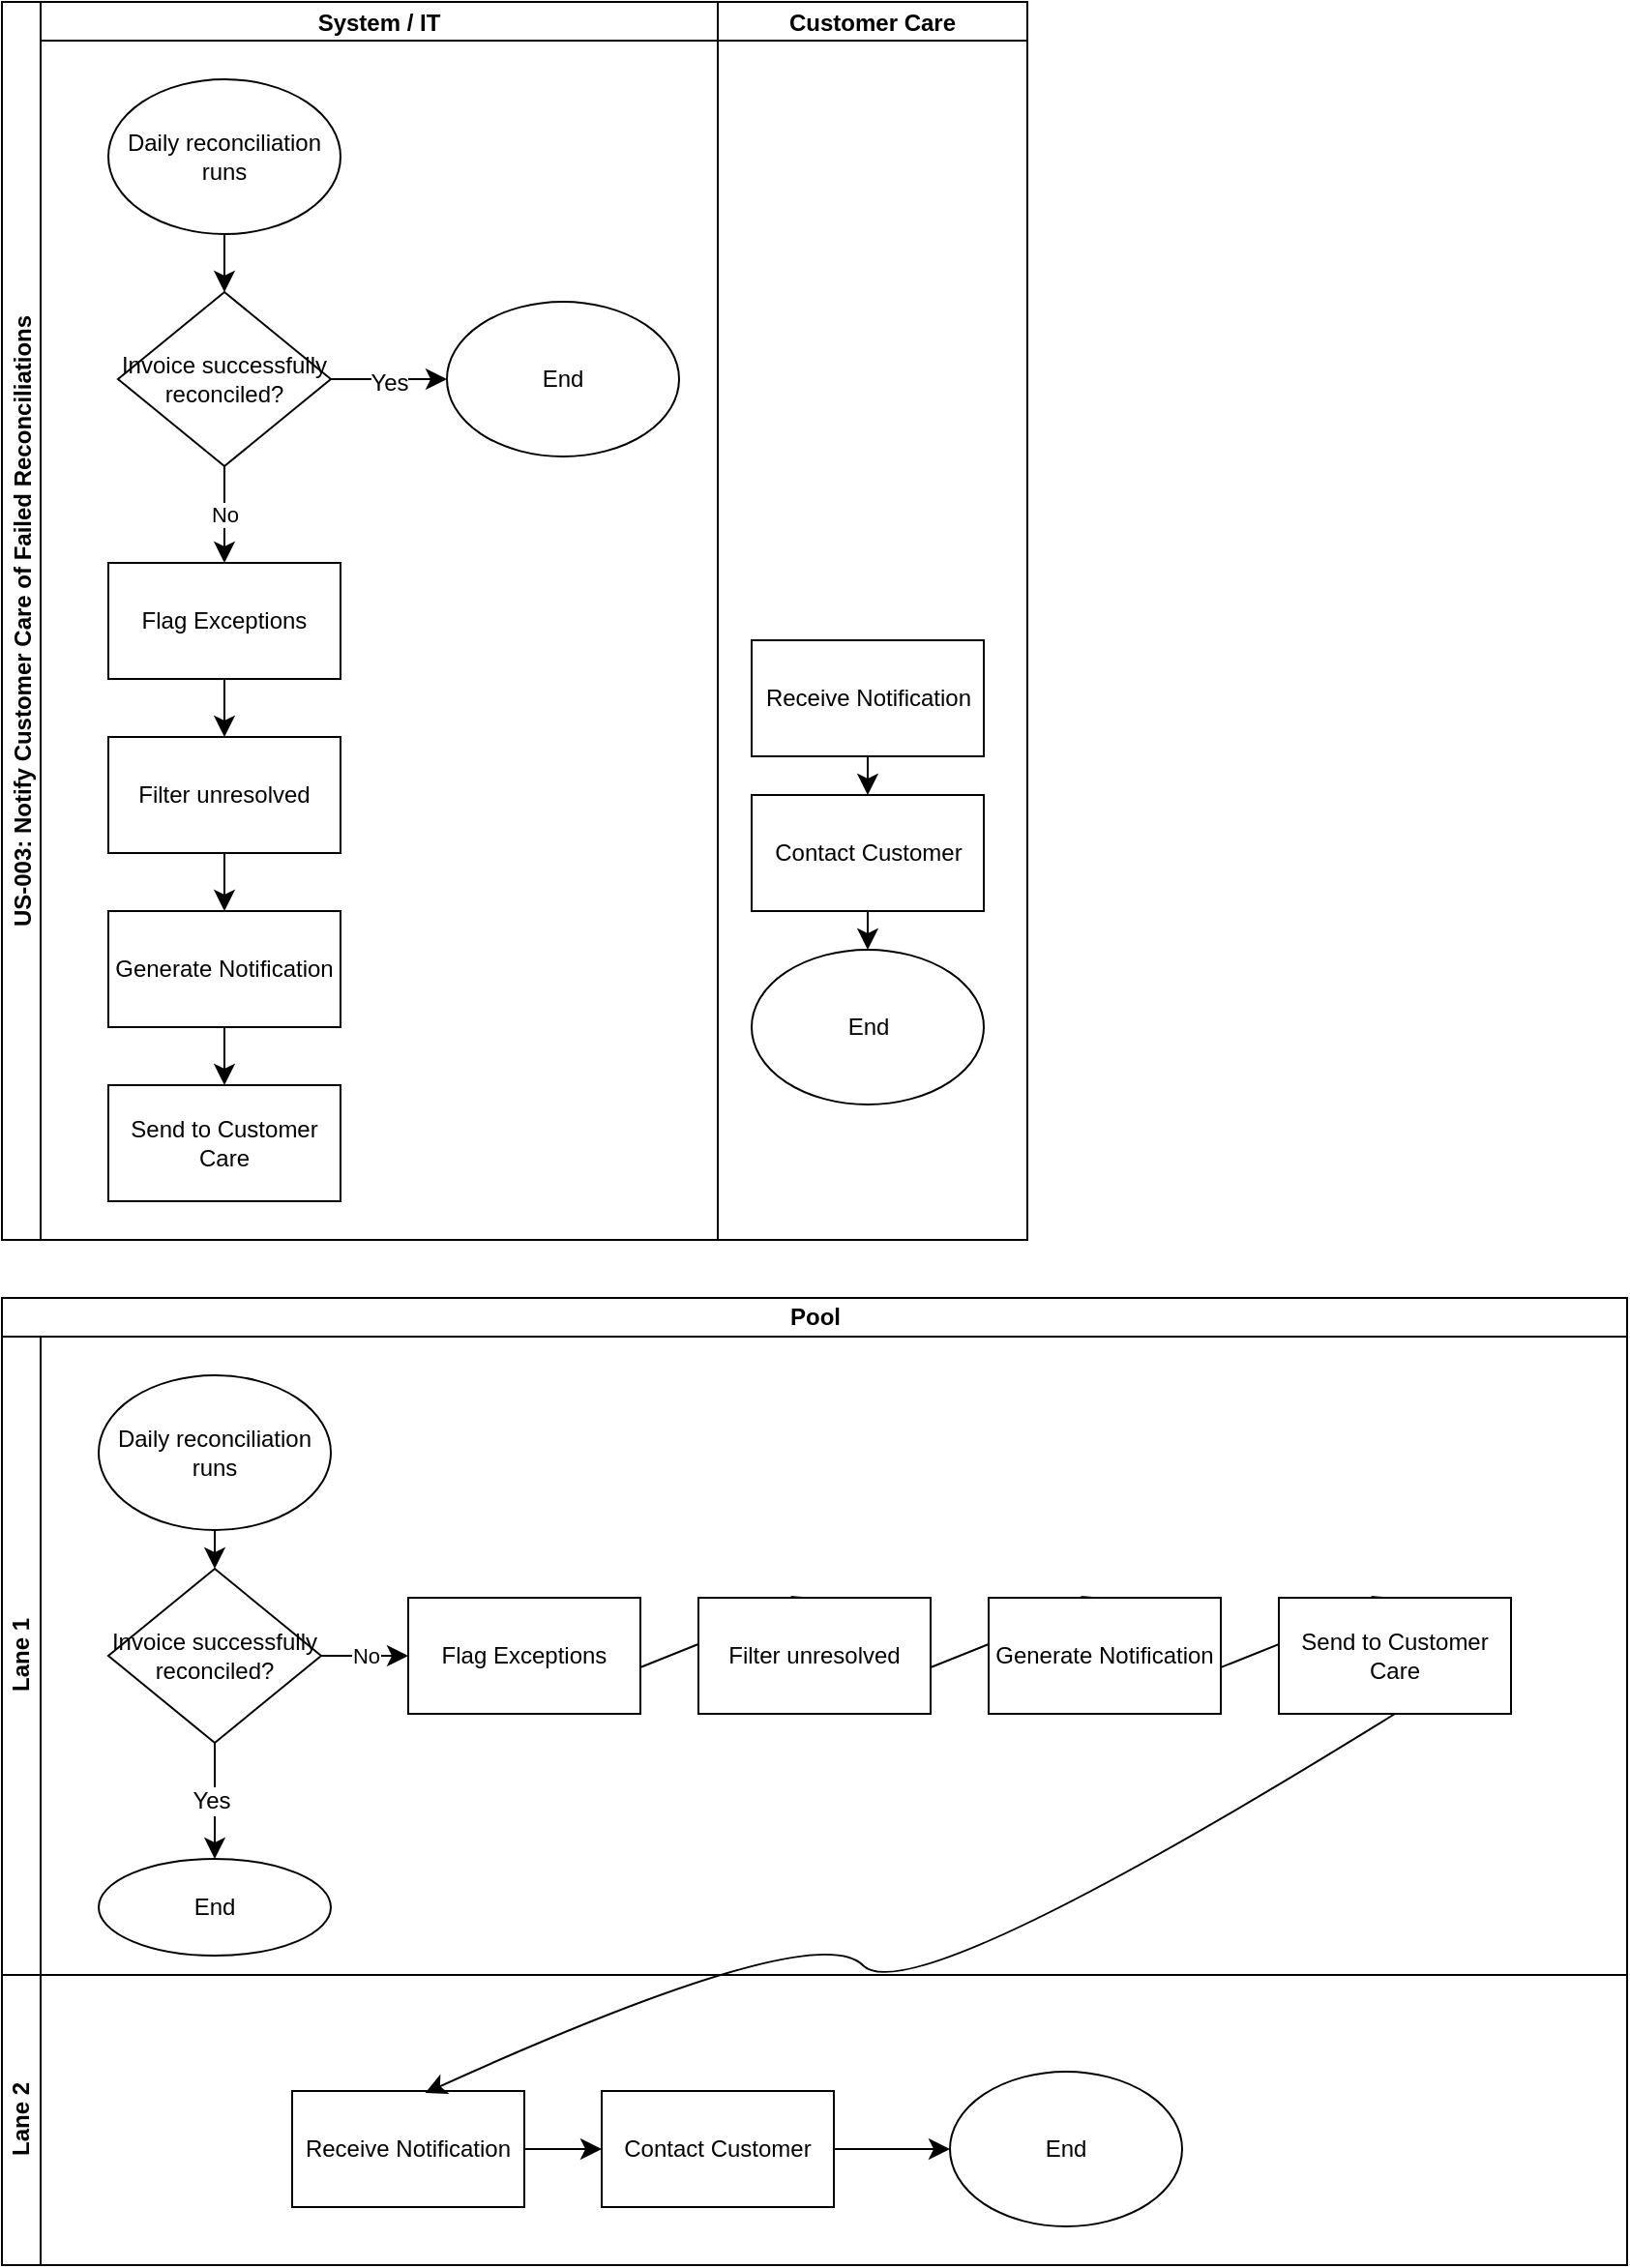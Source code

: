 <mxfile version="28.2.0">
  <diagram name="Page-1" id="ja6Jv6K6E00j63stfY1Q">
    <mxGraphModel dx="2127" dy="2028" grid="1" gridSize="10" guides="1" tooltips="1" connect="1" arrows="0" fold="1" page="0" pageScale="1" pageWidth="827" pageHeight="1169" math="0" shadow="0">
      <root>
        <mxCell id="0" />
        <mxCell id="1" parent="0" />
        <mxCell id="EDjaMZPSDxmGKB74mhdC-24" value="US-003: Notify Customer Care of Failed Reconciliations" style="swimlane;childLayout=stackLayout;resizeParent=1;resizeParentMax=0;startSize=20;horizontal=0;horizontalStack=1;" vertex="1" parent="1">
          <mxGeometry x="-940" y="-900" width="530" height="640" as="geometry" />
        </mxCell>
        <mxCell id="EDjaMZPSDxmGKB74mhdC-25" value="System / IT " style="swimlane;startSize=20;" vertex="1" parent="EDjaMZPSDxmGKB74mhdC-24">
          <mxGeometry x="20" width="350" height="640" as="geometry">
            <mxRectangle x="20" width="32" height="560" as="alternateBounds" />
          </mxGeometry>
        </mxCell>
        <mxCell id="EDjaMZPSDxmGKB74mhdC-9" style="edgeStyle=none;curved=1;rounded=0;orthogonalLoop=1;jettySize=auto;html=1;exitX=0.5;exitY=1;exitDx=0;exitDy=0;entryX=0.5;entryY=0;entryDx=0;entryDy=0;fontSize=12;startSize=8;endSize=8;" edge="1" parent="EDjaMZPSDxmGKB74mhdC-25">
          <mxGeometry relative="1" as="geometry">
            <mxPoint x="95" y="120" as="sourcePoint" />
            <mxPoint x="95" y="150" as="targetPoint" />
          </mxGeometry>
        </mxCell>
        <mxCell id="EDjaMZPSDxmGKB74mhdC-4" value="Invoice successfully reconciled?" style="rhombus;whiteSpace=wrap;html=1;" vertex="1" parent="EDjaMZPSDxmGKB74mhdC-25">
          <mxGeometry x="40" y="150" width="110" height="90" as="geometry" />
        </mxCell>
        <mxCell id="EDjaMZPSDxmGKB74mhdC-16" value="" style="endArrow=classic;html=1;rounded=0;fontSize=12;startSize=8;endSize=8;curved=1;entryX=0.5;entryY=0;entryDx=0;entryDy=0;exitX=0.5;exitY=1;exitDx=0;exitDy=0;" edge="1" parent="EDjaMZPSDxmGKB74mhdC-25" source="EDjaMZPSDxmGKB74mhdC-4" target="EDjaMZPSDxmGKB74mhdC-36">
          <mxGeometry relative="1" as="geometry">
            <mxPoint x="95" y="400" as="sourcePoint" />
            <mxPoint x="95" y="450" as="targetPoint" />
          </mxGeometry>
        </mxCell>
        <mxCell id="EDjaMZPSDxmGKB74mhdC-17" value="No" style="edgeLabel;resizable=0;html=1;;align=center;verticalAlign=middle;" connectable="0" vertex="1" parent="EDjaMZPSDxmGKB74mhdC-16">
          <mxGeometry relative="1" as="geometry" />
        </mxCell>
        <mxCell id="EDjaMZPSDxmGKB74mhdC-39" style="edgeStyle=none;curved=1;rounded=0;orthogonalLoop=1;jettySize=auto;html=1;exitX=0.5;exitY=1;exitDx=0;exitDy=0;entryX=0.5;entryY=0;entryDx=0;entryDy=0;fontSize=12;startSize=8;endSize=8;" edge="1" parent="EDjaMZPSDxmGKB74mhdC-25" source="EDjaMZPSDxmGKB74mhdC-36" target="EDjaMZPSDxmGKB74mhdC-37">
          <mxGeometry relative="1" as="geometry" />
        </mxCell>
        <mxCell id="EDjaMZPSDxmGKB74mhdC-36" value="Flag Exceptions" style="rounded=0;whiteSpace=wrap;html=1;" vertex="1" parent="EDjaMZPSDxmGKB74mhdC-25">
          <mxGeometry x="35" y="290" width="120" height="60" as="geometry" />
        </mxCell>
        <mxCell id="EDjaMZPSDxmGKB74mhdC-40" style="edgeStyle=none;curved=1;rounded=0;orthogonalLoop=1;jettySize=auto;html=1;exitX=0.5;exitY=1;exitDx=0;exitDy=0;entryX=0.5;entryY=0;entryDx=0;entryDy=0;fontSize=12;startSize=8;endSize=8;" edge="1" parent="EDjaMZPSDxmGKB74mhdC-25" source="EDjaMZPSDxmGKB74mhdC-37" target="EDjaMZPSDxmGKB74mhdC-38">
          <mxGeometry relative="1" as="geometry" />
        </mxCell>
        <mxCell id="EDjaMZPSDxmGKB74mhdC-37" value="Filter unresolved" style="rounded=0;whiteSpace=wrap;html=1;" vertex="1" parent="EDjaMZPSDxmGKB74mhdC-25">
          <mxGeometry x="35" y="380" width="120" height="60" as="geometry" />
        </mxCell>
        <mxCell id="EDjaMZPSDxmGKB74mhdC-50" style="edgeStyle=none;curved=1;rounded=0;orthogonalLoop=1;jettySize=auto;html=1;exitX=0.5;exitY=1;exitDx=0;exitDy=0;fontSize=12;startSize=8;endSize=8;entryX=0.5;entryY=0;entryDx=0;entryDy=0;" edge="1" parent="EDjaMZPSDxmGKB74mhdC-25" source="EDjaMZPSDxmGKB74mhdC-38" target="EDjaMZPSDxmGKB74mhdC-47">
          <mxGeometry relative="1" as="geometry">
            <mxPoint x="95" y="550" as="targetPoint" />
          </mxGeometry>
        </mxCell>
        <mxCell id="EDjaMZPSDxmGKB74mhdC-38" value="Generate Notification" style="rounded=0;whiteSpace=wrap;html=1;" vertex="1" parent="EDjaMZPSDxmGKB74mhdC-25">
          <mxGeometry x="35" y="470" width="120" height="60" as="geometry" />
        </mxCell>
        <mxCell id="EDjaMZPSDxmGKB74mhdC-41" value="Daily reconciliation runs" style="ellipse;whiteSpace=wrap;html=1;" vertex="1" parent="EDjaMZPSDxmGKB74mhdC-25">
          <mxGeometry x="35" y="40" width="120" height="80" as="geometry" />
        </mxCell>
        <mxCell id="EDjaMZPSDxmGKB74mhdC-44" value="End" style="ellipse;whiteSpace=wrap;html=1;" vertex="1" parent="EDjaMZPSDxmGKB74mhdC-25">
          <mxGeometry x="210" y="155" width="120" height="80" as="geometry" />
        </mxCell>
        <mxCell id="EDjaMZPSDxmGKB74mhdC-11" value="" style="endArrow=classic;html=1;rounded=0;fontSize=12;startSize=8;endSize=8;curved=1;exitX=1;exitY=0.5;exitDx=0;exitDy=0;" edge="1" parent="EDjaMZPSDxmGKB74mhdC-25" source="EDjaMZPSDxmGKB74mhdC-4" target="EDjaMZPSDxmGKB74mhdC-44">
          <mxGeometry relative="1" as="geometry">
            <mxPoint x="135" y="359.5" as="sourcePoint" />
            <mxPoint x="195" y="290" as="targetPoint" />
          </mxGeometry>
        </mxCell>
        <mxCell id="EDjaMZPSDxmGKB74mhdC-12" value="No" style="edgeLabel;resizable=0;html=1;;align=center;verticalAlign=middle;" connectable="0" vertex="1" parent="EDjaMZPSDxmGKB74mhdC-11">
          <mxGeometry relative="1" as="geometry" />
        </mxCell>
        <mxCell id="EDjaMZPSDxmGKB74mhdC-45" value="Yes" style="edgeLabel;html=1;align=center;verticalAlign=middle;resizable=0;points=[];fontSize=12;" vertex="1" connectable="0" parent="EDjaMZPSDxmGKB74mhdC-11">
          <mxGeometry x="-0.006" y="-2" relative="1" as="geometry">
            <mxPoint as="offset" />
          </mxGeometry>
        </mxCell>
        <mxCell id="EDjaMZPSDxmGKB74mhdC-47" value="Send to Customer Care" style="rounded=0;whiteSpace=wrap;html=1;" vertex="1" parent="EDjaMZPSDxmGKB74mhdC-25">
          <mxGeometry x="35" y="560" width="120" height="60" as="geometry" />
        </mxCell>
        <mxCell id="EDjaMZPSDxmGKB74mhdC-26" value="Customer Care" style="swimlane;startSize=20;" vertex="1" parent="EDjaMZPSDxmGKB74mhdC-24">
          <mxGeometry x="370" width="160" height="640" as="geometry" />
        </mxCell>
        <mxCell id="EDjaMZPSDxmGKB74mhdC-51" style="edgeStyle=none;curved=1;rounded=0;orthogonalLoop=1;jettySize=auto;html=1;exitX=0.5;exitY=1;exitDx=0;exitDy=0;entryX=0.5;entryY=0;entryDx=0;entryDy=0;fontSize=12;startSize=8;endSize=8;" edge="1" parent="EDjaMZPSDxmGKB74mhdC-26" source="EDjaMZPSDxmGKB74mhdC-29" target="EDjaMZPSDxmGKB74mhdC-48">
          <mxGeometry relative="1" as="geometry" />
        </mxCell>
        <mxCell id="EDjaMZPSDxmGKB74mhdC-29" value="Receive Notification" style="rounded=0;whiteSpace=wrap;html=1;" vertex="1" parent="EDjaMZPSDxmGKB74mhdC-26">
          <mxGeometry x="17.5" y="330" width="120" height="60" as="geometry" />
        </mxCell>
        <mxCell id="EDjaMZPSDxmGKB74mhdC-52" style="edgeStyle=none;curved=1;rounded=0;orthogonalLoop=1;jettySize=auto;html=1;exitX=0.5;exitY=1;exitDx=0;exitDy=0;entryX=0.5;entryY=0;entryDx=0;entryDy=0;fontSize=12;startSize=8;endSize=8;" edge="1" parent="EDjaMZPSDxmGKB74mhdC-26" source="EDjaMZPSDxmGKB74mhdC-48" target="EDjaMZPSDxmGKB74mhdC-49">
          <mxGeometry relative="1" as="geometry" />
        </mxCell>
        <mxCell id="EDjaMZPSDxmGKB74mhdC-48" value="Contact Customer" style="rounded=0;whiteSpace=wrap;html=1;" vertex="1" parent="EDjaMZPSDxmGKB74mhdC-26">
          <mxGeometry x="17.5" y="410" width="120" height="60" as="geometry" />
        </mxCell>
        <mxCell id="EDjaMZPSDxmGKB74mhdC-49" value="End" style="ellipse;whiteSpace=wrap;html=1;" vertex="1" parent="EDjaMZPSDxmGKB74mhdC-26">
          <mxGeometry x="17.5" y="490" width="120" height="80" as="geometry" />
        </mxCell>
        <mxCell id="EDjaMZPSDxmGKB74mhdC-53" value="Pool" style="swimlane;childLayout=stackLayout;resizeParent=1;resizeParentMax=0;horizontal=1;startSize=20;horizontalStack=0;html=1;" vertex="1" parent="1">
          <mxGeometry x="-940" y="-230" width="840" height="500" as="geometry" />
        </mxCell>
        <mxCell id="EDjaMZPSDxmGKB74mhdC-54" value="Lane 1" style="swimlane;startSize=20;horizontal=0;html=1;" vertex="1" parent="EDjaMZPSDxmGKB74mhdC-53">
          <mxGeometry y="20" width="840" height="330" as="geometry" />
        </mxCell>
        <mxCell id="EDjaMZPSDxmGKB74mhdC-72" value="Daily reconciliation runs" style="ellipse;whiteSpace=wrap;html=1;" vertex="1" parent="EDjaMZPSDxmGKB74mhdC-54">
          <mxGeometry x="50" y="20" width="120" height="80" as="geometry" />
        </mxCell>
        <mxCell id="EDjaMZPSDxmGKB74mhdC-58" value="Invoice successfully reconciled?" style="rhombus;whiteSpace=wrap;html=1;" vertex="1" parent="EDjaMZPSDxmGKB74mhdC-54">
          <mxGeometry x="55" y="120" width="110" height="90" as="geometry" />
        </mxCell>
        <mxCell id="EDjaMZPSDxmGKB74mhdC-67" value="End" style="ellipse;whiteSpace=wrap;html=1;" vertex="1" parent="EDjaMZPSDxmGKB74mhdC-54">
          <mxGeometry x="50" y="270" width="120" height="50" as="geometry" />
        </mxCell>
        <mxCell id="EDjaMZPSDxmGKB74mhdC-68" value="" style="endArrow=classic;html=1;rounded=0;fontSize=12;startSize=8;endSize=8;curved=1;exitX=0.5;exitY=1;exitDx=0;exitDy=0;" edge="1" parent="EDjaMZPSDxmGKB74mhdC-54" source="EDjaMZPSDxmGKB74mhdC-58" target="EDjaMZPSDxmGKB74mhdC-67">
          <mxGeometry relative="1" as="geometry">
            <mxPoint x="230" y="319.5" as="sourcePoint" />
            <mxPoint x="290" y="250" as="targetPoint" />
          </mxGeometry>
        </mxCell>
        <mxCell id="EDjaMZPSDxmGKB74mhdC-69" value="No" style="edgeLabel;resizable=0;html=1;;align=center;verticalAlign=middle;" connectable="0" vertex="1" parent="EDjaMZPSDxmGKB74mhdC-68">
          <mxGeometry relative="1" as="geometry" />
        </mxCell>
        <mxCell id="EDjaMZPSDxmGKB74mhdC-70" value="Yes" style="edgeLabel;html=1;align=center;verticalAlign=middle;resizable=0;points=[];fontSize=12;" vertex="1" connectable="0" parent="EDjaMZPSDxmGKB74mhdC-68">
          <mxGeometry x="-0.006" y="-2" relative="1" as="geometry">
            <mxPoint as="offset" />
          </mxGeometry>
        </mxCell>
        <mxCell id="EDjaMZPSDxmGKB74mhdC-61" style="edgeStyle=none;curved=1;rounded=0;orthogonalLoop=1;jettySize=auto;html=1;exitX=0.5;exitY=1;exitDx=0;exitDy=0;entryX=0.5;entryY=0;entryDx=0;entryDy=0;fontSize=12;startSize=8;endSize=8;" edge="1" parent="EDjaMZPSDxmGKB74mhdC-54" source="EDjaMZPSDxmGKB74mhdC-62" target="EDjaMZPSDxmGKB74mhdC-64">
          <mxGeometry relative="1" as="geometry" />
        </mxCell>
        <mxCell id="EDjaMZPSDxmGKB74mhdC-62" value="Flag Exceptions" style="rounded=0;whiteSpace=wrap;html=1;" vertex="1" parent="EDjaMZPSDxmGKB74mhdC-54">
          <mxGeometry x="210" y="135" width="120" height="60" as="geometry" />
        </mxCell>
        <mxCell id="EDjaMZPSDxmGKB74mhdC-63" style="edgeStyle=none;curved=1;rounded=0;orthogonalLoop=1;jettySize=auto;html=1;exitX=0.5;exitY=1;exitDx=0;exitDy=0;entryX=0.5;entryY=0;entryDx=0;entryDy=0;fontSize=12;startSize=8;endSize=8;" edge="1" parent="EDjaMZPSDxmGKB74mhdC-54" source="EDjaMZPSDxmGKB74mhdC-64" target="EDjaMZPSDxmGKB74mhdC-66">
          <mxGeometry relative="1" as="geometry" />
        </mxCell>
        <mxCell id="EDjaMZPSDxmGKB74mhdC-64" value="Filter unresolved" style="rounded=0;whiteSpace=wrap;html=1;" vertex="1" parent="EDjaMZPSDxmGKB74mhdC-54">
          <mxGeometry x="360" y="135" width="120" height="60" as="geometry" />
        </mxCell>
        <mxCell id="EDjaMZPSDxmGKB74mhdC-65" style="edgeStyle=none;curved=1;rounded=0;orthogonalLoop=1;jettySize=auto;html=1;exitX=0.5;exitY=1;exitDx=0;exitDy=0;fontSize=12;startSize=8;endSize=8;entryX=0.5;entryY=0;entryDx=0;entryDy=0;" edge="1" parent="EDjaMZPSDxmGKB74mhdC-54" source="EDjaMZPSDxmGKB74mhdC-66" target="EDjaMZPSDxmGKB74mhdC-71">
          <mxGeometry relative="1" as="geometry">
            <mxPoint x="570" y="215" as="targetPoint" />
          </mxGeometry>
        </mxCell>
        <mxCell id="EDjaMZPSDxmGKB74mhdC-66" value="Generate Notification" style="rounded=0;whiteSpace=wrap;html=1;" vertex="1" parent="EDjaMZPSDxmGKB74mhdC-54">
          <mxGeometry x="510" y="135" width="120" height="60" as="geometry" />
        </mxCell>
        <mxCell id="EDjaMZPSDxmGKB74mhdC-71" value="Send to Customer Care" style="rounded=0;whiteSpace=wrap;html=1;" vertex="1" parent="EDjaMZPSDxmGKB74mhdC-54">
          <mxGeometry x="660" y="135" width="120" height="60" as="geometry" />
        </mxCell>
        <mxCell id="EDjaMZPSDxmGKB74mhdC-59" value="" style="endArrow=classic;html=1;rounded=0;fontSize=12;startSize=8;endSize=8;curved=1;entryX=0;entryY=0.5;entryDx=0;entryDy=0;exitX=1;exitY=0.5;exitDx=0;exitDy=0;" edge="1" parent="EDjaMZPSDxmGKB74mhdC-54" source="EDjaMZPSDxmGKB74mhdC-58" target="EDjaMZPSDxmGKB74mhdC-62">
          <mxGeometry relative="1" as="geometry">
            <mxPoint x="190" y="360" as="sourcePoint" />
            <mxPoint x="190" y="410" as="targetPoint" />
          </mxGeometry>
        </mxCell>
        <mxCell id="EDjaMZPSDxmGKB74mhdC-60" value="No" style="edgeLabel;resizable=0;html=1;;align=center;verticalAlign=middle;" connectable="0" vertex="1" parent="EDjaMZPSDxmGKB74mhdC-59">
          <mxGeometry relative="1" as="geometry" />
        </mxCell>
        <mxCell id="EDjaMZPSDxmGKB74mhdC-57" style="edgeStyle=none;curved=1;rounded=0;orthogonalLoop=1;jettySize=auto;html=1;exitX=0.5;exitY=1;exitDx=0;exitDy=0;fontSize=12;startSize=8;endSize=8;" edge="1" parent="EDjaMZPSDxmGKB74mhdC-54" source="EDjaMZPSDxmGKB74mhdC-72" target="EDjaMZPSDxmGKB74mhdC-58">
          <mxGeometry relative="1" as="geometry">
            <mxPoint x="190" y="80" as="sourcePoint" />
            <mxPoint x="190" y="110" as="targetPoint" />
          </mxGeometry>
        </mxCell>
        <mxCell id="EDjaMZPSDxmGKB74mhdC-55" value="Lane 2" style="swimlane;startSize=20;horizontal=0;html=1;" vertex="1" parent="EDjaMZPSDxmGKB74mhdC-53">
          <mxGeometry y="350" width="840" height="150" as="geometry" />
        </mxCell>
        <mxCell id="EDjaMZPSDxmGKB74mhdC-74" value="Receive Notification" style="rounded=0;whiteSpace=wrap;html=1;" vertex="1" parent="EDjaMZPSDxmGKB74mhdC-55">
          <mxGeometry x="150" y="60" width="120" height="60" as="geometry" />
        </mxCell>
        <mxCell id="EDjaMZPSDxmGKB74mhdC-80" style="edgeStyle=none;curved=1;rounded=0;orthogonalLoop=1;jettySize=auto;html=1;exitX=1;exitY=0.5;exitDx=0;exitDy=0;entryX=0;entryY=0.5;entryDx=0;entryDy=0;fontSize=12;startSize=8;endSize=8;" edge="1" parent="EDjaMZPSDxmGKB74mhdC-55" source="EDjaMZPSDxmGKB74mhdC-76" target="EDjaMZPSDxmGKB74mhdC-77">
          <mxGeometry relative="1" as="geometry" />
        </mxCell>
        <mxCell id="EDjaMZPSDxmGKB74mhdC-76" value="Contact Customer" style="rounded=0;whiteSpace=wrap;html=1;" vertex="1" parent="EDjaMZPSDxmGKB74mhdC-55">
          <mxGeometry x="310" y="60" width="120" height="60" as="geometry" />
        </mxCell>
        <mxCell id="EDjaMZPSDxmGKB74mhdC-73" style="edgeStyle=none;curved=1;rounded=0;orthogonalLoop=1;jettySize=auto;html=1;exitX=1;exitY=0.5;exitDx=0;exitDy=0;fontSize=12;startSize=8;endSize=8;exitPerimeter=0;" edge="1" parent="EDjaMZPSDxmGKB74mhdC-55" source="EDjaMZPSDxmGKB74mhdC-74" target="EDjaMZPSDxmGKB74mhdC-76">
          <mxGeometry relative="1" as="geometry" />
        </mxCell>
        <mxCell id="EDjaMZPSDxmGKB74mhdC-77" value="End" style="ellipse;whiteSpace=wrap;html=1;" vertex="1" parent="EDjaMZPSDxmGKB74mhdC-55">
          <mxGeometry x="490" y="50" width="120" height="80" as="geometry" />
        </mxCell>
        <mxCell id="EDjaMZPSDxmGKB74mhdC-81" value="" style="curved=1;endArrow=classic;html=1;rounded=0;fontSize=12;startSize=8;endSize=8;entryX=0.573;entryY=0.017;entryDx=0;entryDy=0;entryPerimeter=0;exitX=0.5;exitY=1;exitDx=0;exitDy=0;" edge="1" parent="EDjaMZPSDxmGKB74mhdC-53" source="EDjaMZPSDxmGKB74mhdC-71" target="EDjaMZPSDxmGKB74mhdC-74">
          <mxGeometry width="50" height="50" relative="1" as="geometry">
            <mxPoint x="420" y="370" as="sourcePoint" />
            <mxPoint x="470" y="320" as="targetPoint" />
            <Array as="points">
              <mxPoint x="470" y="370" />
              <mxPoint x="420" y="320" />
            </Array>
          </mxGeometry>
        </mxCell>
      </root>
    </mxGraphModel>
  </diagram>
</mxfile>
